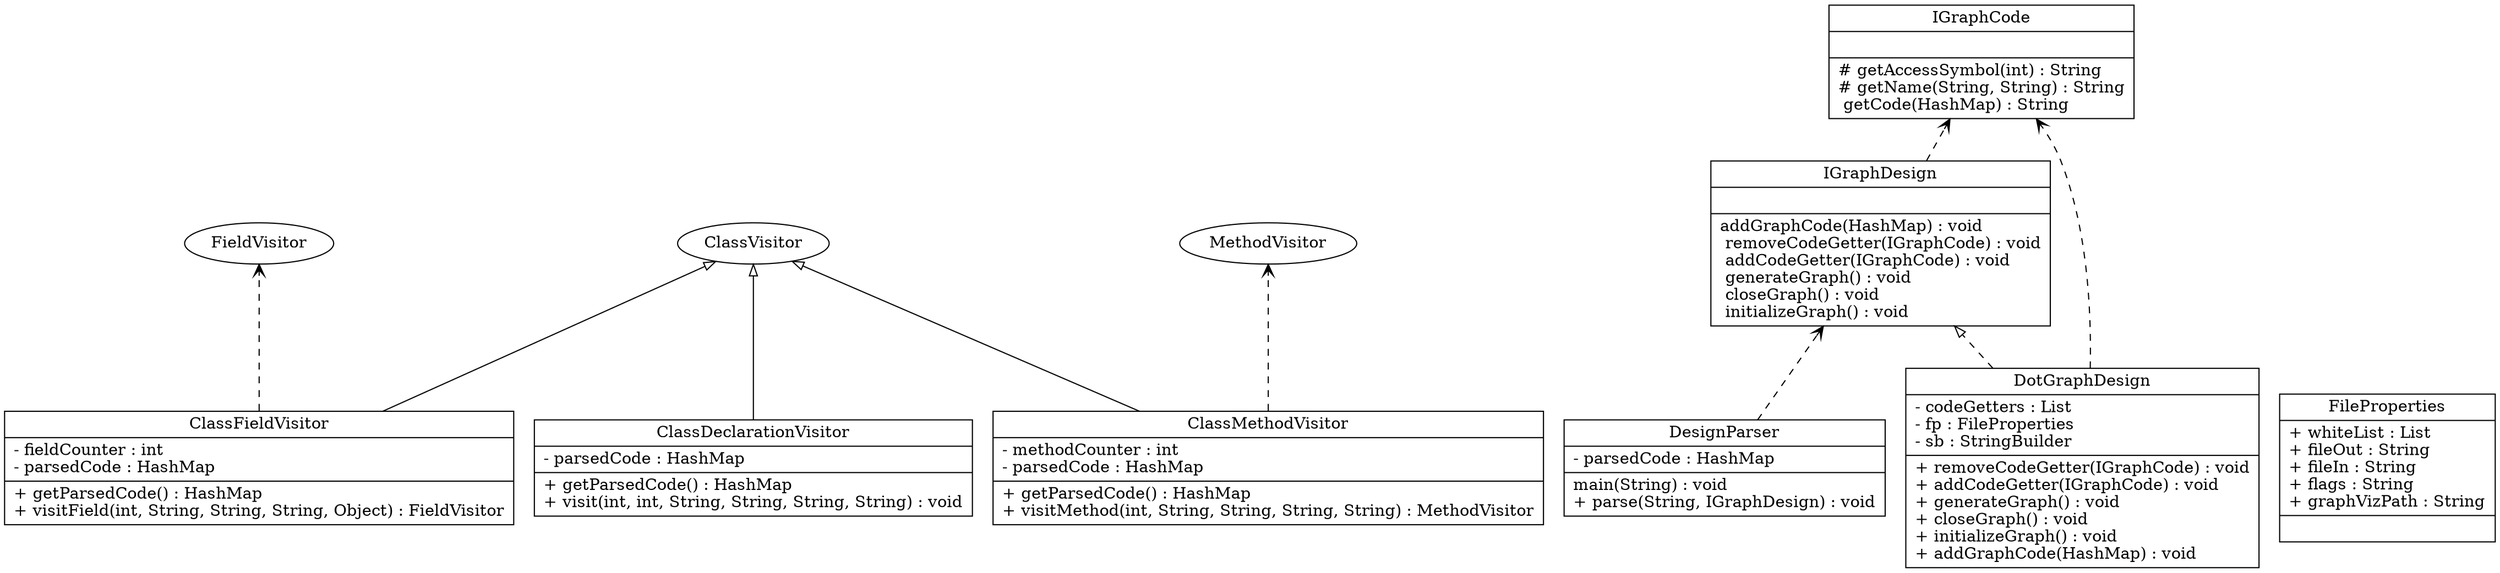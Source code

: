 digraph G{
rankdir=BT;
ClassDeclarationVisitor [
shape="record",
label = "{ClassDeclarationVisitor|- parsedCode : HashMap\l|+ getParsedCode() : HashMap\l+ visit(int, int, String, String, String, String) : void\l}"
];ClassDeclarationVisitor -> ClassVisitor [arrowhead="onormal", style="solid"];ClassFieldVisitor [
shape="record",
label = "{ClassFieldVisitor|- fieldCounter : int\l- parsedCode : HashMap\l|+ getParsedCode() : HashMap\l+ visitField(int, String, String, String, Object) : FieldVisitor\l}"
];ClassFieldVisitor -> ClassVisitor [arrowhead="onormal", style="solid"];ClassFieldVisitor -> FieldVisitor [arrowhead="open", style="dashed"];ClassMethodVisitor [
shape="record",
label = "{ClassMethodVisitor|- methodCounter : int\l- parsedCode : HashMap\l|+ getParsedCode() : HashMap\l+ visitMethod(int, String, String, String, String) : MethodVisitor\l}"
];ClassMethodVisitor -> ClassVisitor [arrowhead="onormal", style="solid"];ClassMethodVisitor -> MethodVisitor [arrowhead="open", style="dashed"];DesignParser [
shape="record",
label = "{DesignParser|- parsedCode : HashMap\l| main(String) : void\l+ parse(String, IGraphDesign) : void\l}"
];DesignParser -> IGraphDesign [arrowhead="open", style="dashed"];DotGraphDesign [
shape="record",
label = "{DotGraphDesign|- codeGetters : List\l- fp : FileProperties\l- sb : StringBuilder\l|+ removeCodeGetter(IGraphCode) : void\l+ addCodeGetter(IGraphCode) : void\l+ generateGraph() : void\l+ closeGraph() : void\l+ initializeGraph() : void\l+ addGraphCode(HashMap) : void\l}"
];DotGraphDesign -> IGraphDesign [arrowhead="onormal", style="dashed"];DotGraphDesign -> IGraphCode [arrowhead="open", style="dashed"];FileProperties [
shape="record",
label = "{FileProperties|+ whiteList : List\l+ fileOut : String\l+ fileIn : String\l+ flags : String\l+ graphVizPath : String\l|}"
];IGraphDesign [
shape="record",
label = "{IGraphDesign|| addGraphCode(HashMap) : void\l removeCodeGetter(IGraphCode) : void\l addCodeGetter(IGraphCode) : void\l generateGraph() : void\l closeGraph() : void\l initializeGraph() : void\l}"
];IGraphDesign -> IGraphCode [arrowhead="open", style="dashed"];IGraphCode [
shape="record",
label = "{IGraphCode||# getAccessSymbol(int) : String\l# getName(String, String) : String\l getCode(HashMap) : String\l}"
];}